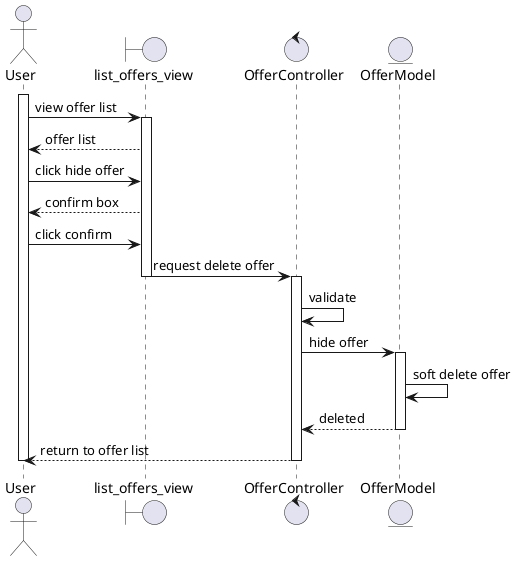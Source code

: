 @startuml
actor User
boundary list_offers_view
control OfferController
entity OfferModel

activate User
User -> list_offers_view: view offer list
activate list_offers_view
User <-- list_offers_view: offer list
User -> list_offers_view: click hide offer
User <-- list_offers_view: confirm box
User -> list_offers_view: click confirm
list_offers_view-> OfferController: request delete offer
deactivate list_offers_view
activate OfferController
OfferController -> OfferController : validate
OfferController -> OfferModel : hide offer
activate OfferModel
OfferModel ->OfferModel:soft delete offer
OfferModel --> OfferController : deleted
deactivate OfferModel
OfferController --> User: return to offer list
deactivate OfferController
deactivate User

@enduml